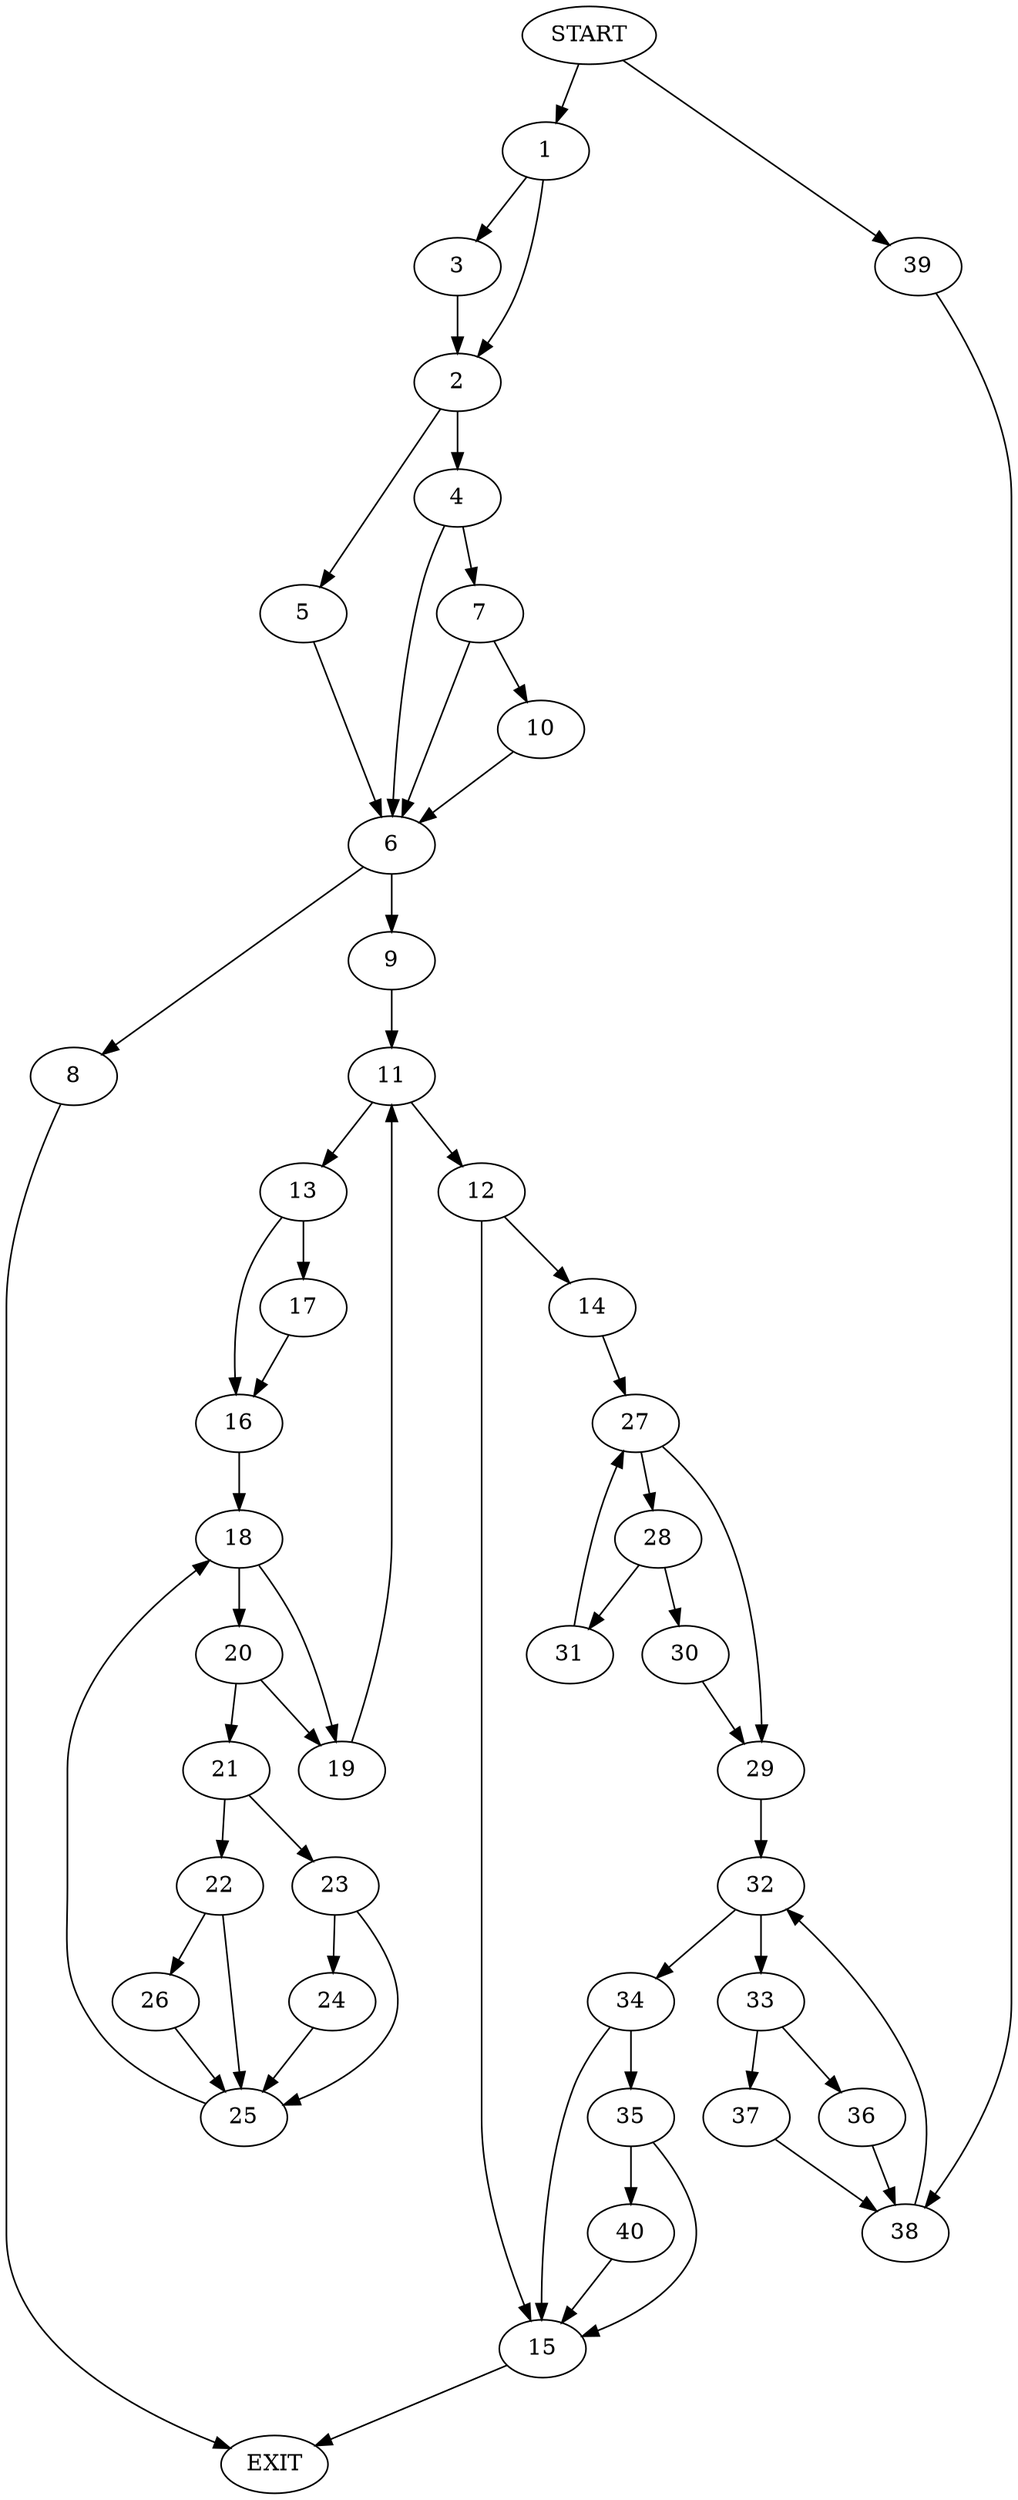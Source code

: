 digraph {
0 [label="START"]
41 [label="EXIT"]
0 -> 1
1 -> 2
1 -> 3
3 -> 2
2 -> 4
2 -> 5
5 -> 6
4 -> 6
4 -> 7
6 -> 8
6 -> 9
7 -> 6
7 -> 10
10 -> 6
9 -> 11
8 -> 41
11 -> 12
11 -> 13
12 -> 14
12 -> 15
13 -> 16
13 -> 17
16 -> 18
17 -> 16
18 -> 19
18 -> 20
20 -> 19
20 -> 21
19 -> 11
21 -> 22
21 -> 23
23 -> 24
23 -> 25
22 -> 26
22 -> 25
25 -> 18
24 -> 25
26 -> 25
14 -> 27
15 -> 41
27 -> 28
27 -> 29
28 -> 30
28 -> 31
29 -> 32
30 -> 29
31 -> 27
32 -> 33
32 -> 34
34 -> 15
34 -> 35
33 -> 36
33 -> 37
36 -> 38
37 -> 38
38 -> 32
0 -> 39
39 -> 38
35 -> 15
35 -> 40
40 -> 15
}
